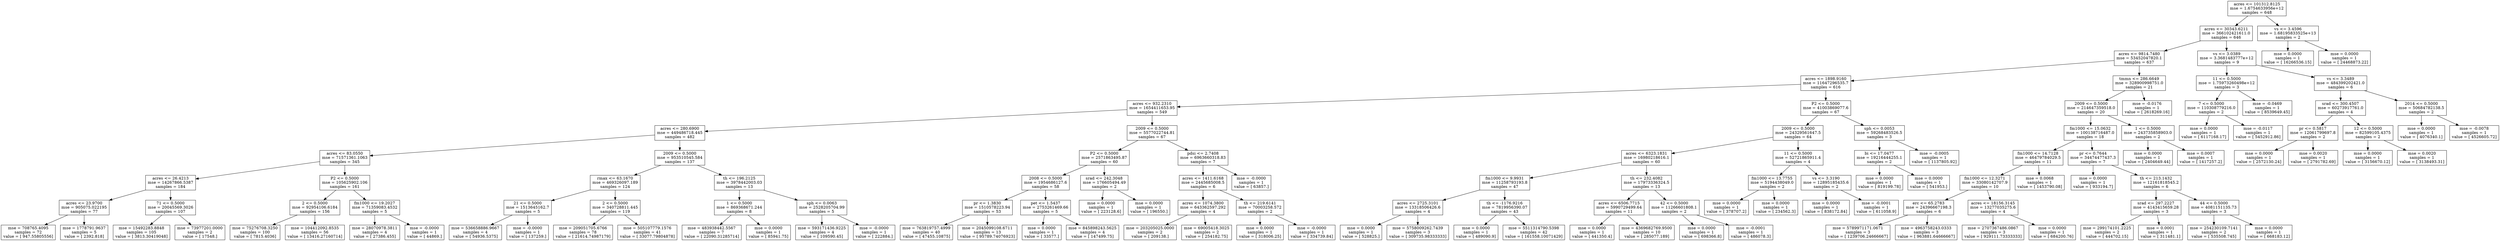 digraph Tree {
0 [label="acres <= 101312.8125\nmse = 1.6754633956e+12\nsamples = 648", shape="box"] ;
1 [label="acres <= 30343.6211\nmse = 366102421611.0\nsamples = 646", shape="box"] ;
0 -> 1 ;
2 [label="acres <= 9814.7480\nmse = 53452047820.1\nsamples = 637", shape="box"] ;
1 -> 2 ;
3 [label="acres <= 1898.9160\nmse = 11647296535.7\nsamples = 616", shape="box"] ;
2 -> 3 ;
4 [label="acres <= 932.2310\nmse = 1654411653.95\nsamples = 549", shape="box"] ;
3 -> 4 ;
5 [label="acres <= 280.6900\nmse = 449486718.445\nsamples = 482", shape="box"] ;
4 -> 5 ;
6 [label="acres <= 83.0550\nmse = 71571361.1063\nsamples = 345", shape="box"] ;
5 -> 6 ;
7 [label="acres <= 26.4213\nmse = 14267866.5387\nsamples = 184", shape="box"] ;
6 -> 7 ;
8 [label="acres <= 23.9700\nmse = 905075.022195\nsamples = 77", shape="box"] ;
7 -> 8 ;
9 [label="mse = 708765.4095\nsamples = 72\nvalue = [ 947.55805556]", shape="box"] ;
8 -> 9 ;
10 [label="mse = 1778791.9637\nsamples = 5\nvalue = [ 2392.818]", shape="box"] ;
8 -> 10 ;
11 [label="71 <= 0.5000\nmse = 20045569.3026\nsamples = 107", shape="box"] ;
7 -> 11 ;
12 [label="mse = 15492283.8848\nsamples = 105\nvalue = [ 3813.30419048]", shape="box"] ;
11 -> 12 ;
13 [label="mse = 73977201.0000\nsamples = 2\nvalue = [ 17548.]", shape="box"] ;
11 -> 13 ;
14 [label="P2 <= 0.5000\nmse = 105625902.106\nsamples = 161", shape="box"] ;
6 -> 14 ;
15 [label="2 <= 0.5000\nmse = 92954106.6184\nsamples = 156", shape="box"] ;
14 -> 15 ;
16 [label="mse = 75276708.3250\nsamples = 100\nvalue = [ 7815.4036]", shape="box"] ;
15 -> 16 ;
17 [label="mse = 104412092.8535\nsamples = 56\nvalue = [ 13416.27160714]", shape="box"] ;
15 -> 17 ;
18 [label="fm1000 <= 19.2027\nmse = 71359083.4532\nsamples = 5", shape="box"] ;
14 -> 18 ;
19 [label="mse = 28070978.3811\nsamples = 4\nvalue = [ 27386.455]", shape="box"] ;
18 -> 19 ;
20 [label="mse = -0.0000\nsamples = 1\nvalue = [ 44869.]", shape="box"] ;
18 -> 20 ;
21 [label="2009 <= 0.5000\nmse = 953510545.584\nsamples = 137", shape="box"] ;
5 -> 21 ;
22 [label="rmax <= 63.1670\nmse = 469326097.189\nsamples = 124", shape="box"] ;
21 -> 22 ;
23 [label="21 <= 0.5000\nmse = 1513645162.7\nsamples = 5", shape="box"] ;
22 -> 23 ;
24 [label="mse = 536658886.9667\nsamples = 4\nvalue = [ 54936.5375]", shape="box"] ;
23 -> 24 ;
25 [label="mse = -0.0000\nsamples = 1\nvalue = [ 137259.]", shape="box"] ;
23 -> 25 ;
26 [label="2 <= 0.5000\nmse = 340728811.445\nsamples = 119", shape="box"] ;
22 -> 26 ;
27 [label="mse = 209051705.6766\nsamples = 78\nvalue = [ 21614.74987179]", shape="box"] ;
26 -> 27 ;
28 [label="mse = 505107779.1576\nsamples = 41\nvalue = [ 33077.79804878]", shape="box"] ;
26 -> 28 ;
29 [label="th <= 196.2125\nmse = 3978442003.03\nsamples = 13", shape="box"] ;
21 -> 29 ;
30 [label="1 <= 0.5000\nmse = 869368671.244\nsamples = 8", shape="box"] ;
29 -> 30 ;
31 [label="mse = 483938442.5567\nsamples = 7\nvalue = [ 22090.31285714]", shape="box"] ;
30 -> 31 ;
32 [label="mse = 0.0000\nsamples = 1\nvalue = [ 85941.75]", shape="box"] ;
30 -> 32 ;
33 [label="sph <= 0.0063\nmse = 2528205704.99\nsamples = 5", shape="box"] ;
29 -> 33 ;
34 [label="mse = 593171436.9225\nsamples = 4\nvalue = [ 109590.45]", shape="box"] ;
33 -> 34 ;
35 [label="mse = -0.0000\nsamples = 1\nvalue = [ 222884.]", shape="box"] ;
33 -> 35 ;
36 [label="2009 <= 0.5000\nmse = 5577022744.81\nsamples = 67", shape="box"] ;
4 -> 36 ;
37 [label="P2 <= 0.5000\nmse = 2571863495.87\nsamples = 60", shape="box"] ;
36 -> 37 ;
38 [label="2008 <= 0.5000\nmse = 1954686127.6\nsamples = 58", shape="box"] ;
37 -> 38 ;
39 [label="pr <= 1.3830\nmse = 1510578223.94\nsamples = 53", shape="box"] ;
38 -> 39 ;
40 [label="mse = 763819757.4999\nsamples = 40\nvalue = [ 47455.10875]", shape="box"] ;
39 -> 40 ;
41 [label="mse = 2045099108.6711\nsamples = 13\nvalue = [ 95789.74076923]", shape="box"] ;
39 -> 41 ;
42 [label="pet <= 1.5437\nmse = 2753261469.66\nsamples = 5", shape="box"] ;
38 -> 42 ;
43 [label="mse = 0.0000\nsamples = 1\nvalue = [ 33577.]", shape="box"] ;
42 -> 43 ;
44 [label="mse = 845898243.5625\nsamples = 4\nvalue = [ 147499.75]", shape="box"] ;
42 -> 44 ;
45 [label="srad <= 242.3048\nmse = 176605494.49\nsamples = 2", shape="box"] ;
37 -> 45 ;
46 [label="mse = 0.0000\nsamples = 1\nvalue = [ 223128.6]", shape="box"] ;
45 -> 46 ;
47 [label="mse = 0.0000\nsamples = 1\nvalue = [ 196550.]", shape="box"] ;
45 -> 47 ;
48 [label="pdsi <= 2.7408\nmse = 6963660318.83\nsamples = 7", shape="box"] ;
36 -> 48 ;
49 [label="acres <= 1411.6168\nmse = 2445685008.5\nsamples = 6", shape="box"] ;
48 -> 49 ;
50 [label="acres <= 1074.3800\nmse = 643362597.292\nsamples = 4", shape="box"] ;
49 -> 50 ;
51 [label="mse = 203205025.0000\nsamples = 2\nvalue = [ 209138.]", shape="box"] ;
50 -> 51 ;
52 [label="mse = 69005418.3025\nsamples = 2\nvalue = [ 254182.75]", shape="box"] ;
50 -> 52 ;
53 [label="th <= 219.6141\nmse = 70003258.572\nsamples = 2", shape="box"] ;
49 -> 53 ;
54 [label="mse = 0.0000\nsamples = 1\nvalue = [ 318006.25]", shape="box"] ;
53 -> 54 ;
55 [label="mse = -0.0000\nsamples = 1\nvalue = [ 334739.84]", shape="box"] ;
53 -> 55 ;
56 [label="mse = -0.0000\nsamples = 1\nvalue = [ 63857.]", shape="box"] ;
48 -> 56 ;
57 [label="P2 <= 0.5000\nmse = 41003869077.6\nsamples = 67", shape="box"] ;
3 -> 57 ;
58 [label="2009 <= 0.5000\nmse = 24329561647.5\nsamples = 64", shape="box"] ;
57 -> 58 ;
59 [label="acres <= 6323.1831\nmse = 16980218616.1\nsamples = 60", shape="box"] ;
58 -> 59 ;
60 [label="fm1000 <= 9.9931\nmse = 11258793193.8\nsamples = 47", shape="box"] ;
59 -> 60 ;
61 [label="acres <= 2725.3101\nmse = 13318506426.6\nsamples = 4", shape="box"] ;
60 -> 61 ;
62 [label="mse = 0.0000\nsamples = 1\nvalue = [ 528825.]", shape="box"] ;
61 -> 62 ;
63 [label="mse = 5758009262.7439\nsamples = 3\nvalue = [ 309735.98333333]", shape="box"] ;
61 -> 63 ;
64 [label="th <= -1176.9216\nmse = 7819956390.07\nsamples = 43", shape="box"] ;
60 -> 64 ;
65 [label="mse = 0.0000\nsamples = 1\nvalue = [ 489090.9]", shape="box"] ;
64 -> 65 ;
66 [label="mse = 5511314790.5398\nsamples = 42\nvalue = [ 161558.10071429]", shape="box"] ;
64 -> 66 ;
67 [label="th <= 232.4082\nmse = 17973336324.5\nsamples = 13", shape="box"] ;
59 -> 67 ;
68 [label="acres <= 6506.7715\nmse = 5990729499.64\nsamples = 11", shape="box"] ;
67 -> 68 ;
69 [label="mse = 0.0000\nsamples = 1\nvalue = [ 441350.4]", shape="box"] ;
68 -> 69 ;
70 [label="mse = 4369682769.9500\nsamples = 10\nvalue = [ 285077.189]", shape="box"] ;
68 -> 70 ;
71 [label="42 <= 0.5000\nmse = 11266601808.1\nsamples = 2", shape="box"] ;
67 -> 71 ;
72 [label="mse = 0.0000\nsamples = 1\nvalue = [ 698366.8]", shape="box"] ;
71 -> 72 ;
73 [label="mse = -0.0001\nsamples = 1\nvalue = [ 486078.3]", shape="box"] ;
71 -> 73 ;
74 [label="11 <= 0.5000\nmse = 52721865911.4\nsamples = 4", shape="box"] ;
58 -> 74 ;
75 [label="fm1000 <= 13.7755\nmse = 5194438049.0\nsamples = 2", shape="box"] ;
74 -> 75 ;
76 [label="mse = 0.0000\nsamples = 1\nvalue = [ 378707.2]", shape="box"] ;
75 -> 76 ;
77 [label="mse = 0.0000\nsamples = 1\nvalue = [ 234562.3]", shape="box"] ;
75 -> 77 ;
78 [label="vs <= 3.3190\nmse = 12895185435.6\nsamples = 2", shape="box"] ;
74 -> 78 ;
79 [label="mse = 0.0000\nsamples = 1\nvalue = [ 838172.84]", shape="box"] ;
78 -> 79 ;
80 [label="mse = -0.0001\nsamples = 1\nvalue = [ 611058.9]", shape="box"] ;
78 -> 80 ;
81 [label="sph <= 0.0053\nmse = 59268483526.5\nsamples = 3", shape="box"] ;
57 -> 81 ;
82 [label="bi <= 17.0477\nmse = 19216444255.1\nsamples = 2", shape="box"] ;
81 -> 82 ;
83 [label="mse = 0.0000\nsamples = 1\nvalue = [ 819199.78]", shape="box"] ;
82 -> 83 ;
84 [label="mse = 0.0000\nsamples = 1\nvalue = [ 541953.]", shape="box"] ;
82 -> 84 ;
85 [label="mse = -0.0005\nsamples = 1\nvalue = [ 1137805.92]", shape="box"] ;
81 -> 85 ;
86 [label="tmmn <= 286.6649\nmse = 328900998751.0\nsamples = 21", shape="box"] ;
2 -> 86 ;
87 [label="2009 <= 0.5000\nmse = 214647359518.0\nsamples = 20", shape="box"] ;
86 -> 87 ;
88 [label="fm1000 <= 15.0632\nmse = 100138716487.0\nsamples = 18", shape="box"] ;
87 -> 88 ;
89 [label="fm1000 <= 14.7128\nmse = 46479784029.5\nsamples = 11", shape="box"] ;
88 -> 89 ;
90 [label="fm1000 <= 12.3271\nmse = 33080142707.9\nsamples = 10", shape="box"] ;
89 -> 90 ;
91 [label="erc <= 65.2783\nmse = 24396667198.3\nsamples = 6", shape="box"] ;
90 -> 91 ;
92 [label="mse = 5789971171.0671\nsamples = 3\nvalue = [ 1239706.24666667]", shape="box"] ;
91 -> 92 ;
93 [label="mse = 4963758243.0333\nsamples = 3\nvalue = [ 963881.64666667]", shape="box"] ;
91 -> 93 ;
94 [label="acres <= 18156.3145\nmse = 13277035275.6\nsamples = 4", shape="box"] ;
90 -> 94 ;
95 [label="mse = 2707367486.0867\nsamples = 3\nvalue = [ 929111.73333333]", shape="box"] ;
94 -> 95 ;
96 [label="mse = 0.0000\nsamples = 1\nvalue = [ 684200.76]", shape="box"] ;
94 -> 96 ;
97 [label="mse = 0.0068\nsamples = 1\nvalue = [ 1453790.08]", shape="box"] ;
89 -> 97 ;
98 [label="pr <= 0.7644\nmse = 34474477437.3\nsamples = 7", shape="box"] ;
88 -> 98 ;
99 [label="mse = 0.0000\nsamples = 1\nvalue = [ 933194.7]", shape="box"] ;
98 -> 99 ;
100 [label="th <= 213.1432\nmse = 12161818545.2\nsamples = 6", shape="box"] ;
98 -> 100 ;
101 [label="srad <= 297.2227\nmse = 4143415659.28\nsamples = 3", shape="box"] ;
100 -> 101 ;
102 [label="mse = 299174101.2225\nsamples = 2\nvalue = [ 444702.15]", shape="box"] ;
101 -> 102 ;
103 [label="mse = 0.0001\nsamples = 1\nvalue = [ 311481.1]", shape="box"] ;
101 -> 103 ;
104 [label="44 <= 0.5000\nmse = 4081151135.73\nsamples = 3", shape="box"] ;
100 -> 104 ;
105 [label="mse = 254230109.7141\nsamples = 2\nvalue = [ 535508.745]", shape="box"] ;
104 -> 105 ;
106 [label="mse = 0.0000\nsamples = 1\nvalue = [ 668183.12]", shape="box"] ;
104 -> 106 ;
107 [label="1 <= 0.5000\nmse = 243735858903.0\nsamples = 2", shape="box"] ;
87 -> 107 ;
108 [label="mse = 0.0000\nsamples = 1\nvalue = [ 2404649.44]", shape="box"] ;
107 -> 108 ;
109 [label="mse = 0.0007\nsamples = 1\nvalue = [ 1417257.2]", shape="box"] ;
107 -> 109 ;
110 [label="mse = -0.0176\nsamples = 1\nvalue = [ 2618269.16]", shape="box"] ;
86 -> 110 ;
111 [label="vs <= 3.0389\nmse = 3.3681483777e+12\nsamples = 9", shape="box"] ;
1 -> 111 ;
112 [label="11 <= 0.5000\nmse = 1.75973260498e+12\nsamples = 3", shape="box"] ;
111 -> 112 ;
113 [label="7 <= 0.5000\nmse = 110308779216.0\nsamples = 2", shape="box"] ;
112 -> 113 ;
114 [label="mse = 0.0000\nsamples = 1\nvalue = [ 6117168.17]", shape="box"] ;
113 -> 114 ;
115 [label="mse = -0.0117\nsamples = 1\nvalue = [ 5452912.86]", shape="box"] ;
113 -> 115 ;
116 [label="mse = -0.0469\nsamples = 1\nvalue = [ 8539649.45]", shape="box"] ;
112 -> 116 ;
117 [label="vs <= 3.3489\nmse = 484399202421.0\nsamples = 6", shape="box"] ;
111 -> 117 ;
118 [label="srad <= 300.4507\nmse = 60273917761.0\nsamples = 4", shape="box"] ;
117 -> 118 ;
119 [label="pr <= 0.5817\nmse = 12061799697.8\nsamples = 2", shape="box"] ;
118 -> 119 ;
120 [label="mse = 0.0000\nsamples = 1\nvalue = [ 2572130.24]", shape="box"] ;
119 -> 120 ;
121 [label="mse = 0.0020\nsamples = 1\nvalue = [ 2791782.69]", shape="box"] ;
119 -> 121 ;
122 [label="12 <= 0.5000\nmse = 82599105.4375\nsamples = 2", shape="box"] ;
118 -> 122 ;
123 [label="mse = 0.0000\nsamples = 1\nvalue = [ 3156670.12]", shape="box"] ;
122 -> 123 ;
124 [label="mse = 0.0020\nsamples = 1\nvalue = [ 3138493.31]", shape="box"] ;
122 -> 124 ;
125 [label="2014 <= 0.5000\nmse = 50684782138.5\nsamples = 2", shape="box"] ;
117 -> 125 ;
126 [label="mse = 0.0000\nsamples = 1\nvalue = [ 4076340.1]", shape="box"] ;
125 -> 126 ;
127 [label="mse = -0.0078\nsamples = 1\nvalue = [ 4526605.72]", shape="box"] ;
125 -> 127 ;
128 [label="vs <= 3.4596\nmse = 1.68195833525e+13\nsamples = 2", shape="box"] ;
0 -> 128 ;
129 [label="mse = 0.0000\nsamples = 1\nvalue = [ 16266536.15]", shape="box"] ;
128 -> 129 ;
130 [label="mse = 0.0000\nsamples = 1\nvalue = [ 24468873.22]", shape="box"] ;
128 -> 130 ;
}